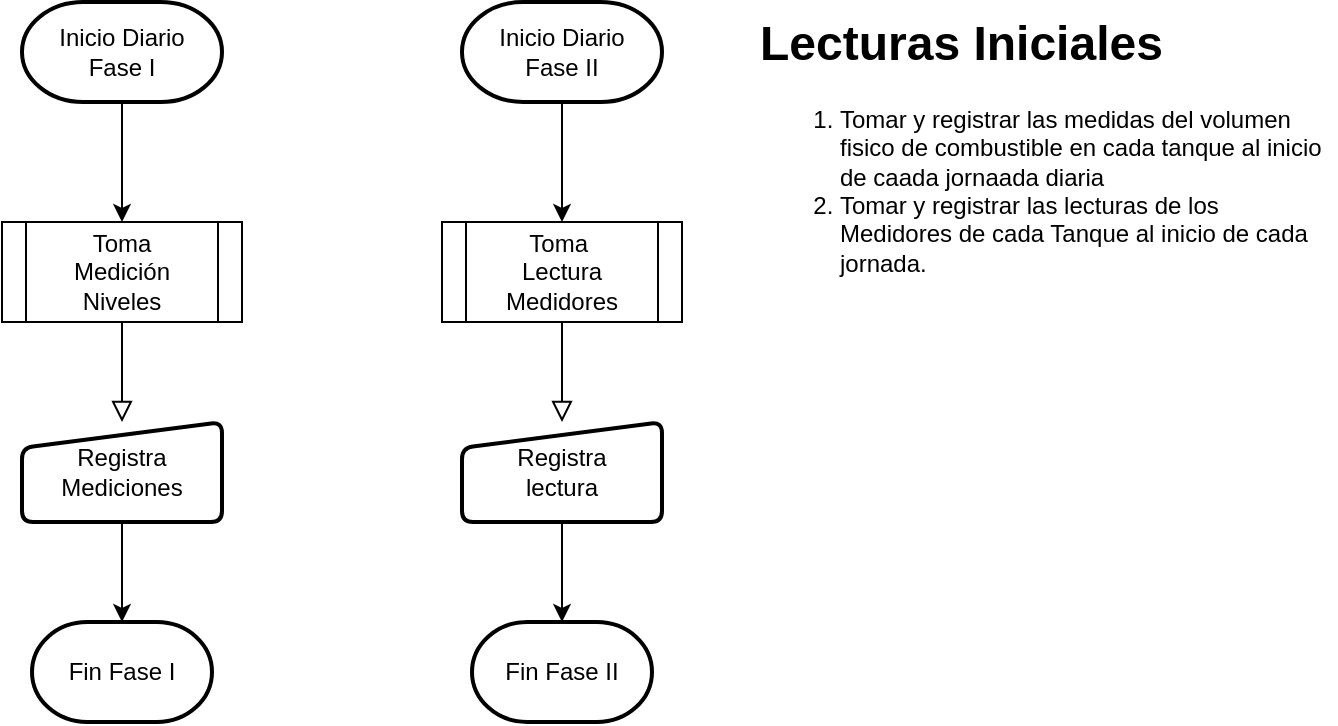 <mxfile version="24.2.3" type="github" pages="2">
  <diagram id="C5RBs43oDa-KdzZeNtuy" name="INICIO JORNADA">
    <mxGraphModel dx="880" dy="508" grid="1" gridSize="10" guides="1" tooltips="1" connect="1" arrows="1" fold="1" page="1" pageScale="1" pageWidth="827" pageHeight="1169" math="0" shadow="0">
      <root>
        <mxCell id="WIyWlLk6GJQsqaUBKTNV-0" />
        <mxCell id="WIyWlLk6GJQsqaUBKTNV-1" parent="WIyWlLk6GJQsqaUBKTNV-0" />
        <mxCell id="WIyWlLk6GJQsqaUBKTNV-4" value="" style="rounded=0;html=1;jettySize=auto;orthogonalLoop=1;fontSize=11;endArrow=block;endFill=0;endSize=8;strokeWidth=1;shadow=0;labelBackgroundColor=none;edgeStyle=orthogonalEdgeStyle;exitX=0.5;exitY=1;exitDx=0;exitDy=0;" parent="WIyWlLk6GJQsqaUBKTNV-1" source="x7VhPs1z7V3mAD25eQ-0-0" target="x7VhPs1z7V3mAD25eQ-0-1" edge="1">
          <mxGeometry y="20" relative="1" as="geometry">
            <mxPoint as="offset" />
            <mxPoint x="220" y="250" as="sourcePoint" />
            <mxPoint x="220" y="270" as="targetPoint" />
          </mxGeometry>
        </mxCell>
        <mxCell id="x7VhPs1z7V3mAD25eQ-0-0" value="&lt;div&gt;Toma &lt;br&gt;&lt;/div&gt;&lt;div&gt;Medición&lt;/div&gt;&lt;div&gt;Niveles&lt;br&gt; &lt;/div&gt;" style="shape=process;whiteSpace=wrap;html=1;backgroundOutline=1;" vertex="1" parent="WIyWlLk6GJQsqaUBKTNV-1">
          <mxGeometry x="160" y="170" width="120" height="50" as="geometry" />
        </mxCell>
        <mxCell id="x7VhPs1z7V3mAD25eQ-0-2" style="edgeStyle=orthogonalEdgeStyle;rounded=0;orthogonalLoop=1;jettySize=auto;html=1;" edge="1" parent="WIyWlLk6GJQsqaUBKTNV-1" source="x7VhPs1z7V3mAD25eQ-0-1">
          <mxGeometry relative="1" as="geometry">
            <mxPoint x="220" y="370" as="targetPoint" />
          </mxGeometry>
        </mxCell>
        <mxCell id="x7VhPs1z7V3mAD25eQ-0-1" value="&lt;div&gt;Registra&lt;/div&gt;&lt;div&gt;Mediciones&lt;br&gt;&lt;/div&gt;" style="html=1;strokeWidth=2;shape=manualInput;whiteSpace=wrap;rounded=1;size=13;arcSize=11;" vertex="1" parent="WIyWlLk6GJQsqaUBKTNV-1">
          <mxGeometry x="170" y="270" width="100" height="50" as="geometry" />
        </mxCell>
        <mxCell id="x7VhPs1z7V3mAD25eQ-0-3" value="Fin Fase I" style="strokeWidth=2;html=1;shape=mxgraph.flowchart.terminator;whiteSpace=wrap;" vertex="1" parent="WIyWlLk6GJQsqaUBKTNV-1">
          <mxGeometry x="175" y="370" width="90" height="50" as="geometry" />
        </mxCell>
        <mxCell id="x7VhPs1z7V3mAD25eQ-0-6" style="edgeStyle=orthogonalEdgeStyle;rounded=0;orthogonalLoop=1;jettySize=auto;html=1;" edge="1" parent="WIyWlLk6GJQsqaUBKTNV-1" source="x7VhPs1z7V3mAD25eQ-0-4" target="x7VhPs1z7V3mAD25eQ-0-0">
          <mxGeometry relative="1" as="geometry" />
        </mxCell>
        <mxCell id="x7VhPs1z7V3mAD25eQ-0-4" value="&lt;div&gt;Inicio Diario&lt;/div&gt;&lt;div&gt;Fase I&lt;br&gt;&lt;/div&gt;" style="strokeWidth=2;html=1;shape=mxgraph.flowchart.terminator;whiteSpace=wrap;" vertex="1" parent="WIyWlLk6GJQsqaUBKTNV-1">
          <mxGeometry x="170" y="60" width="100" height="50" as="geometry" />
        </mxCell>
        <mxCell id="wAgmFDGJR4LT82Wo-S1G-0" value="" style="rounded=0;html=1;jettySize=auto;orthogonalLoop=1;fontSize=11;endArrow=block;endFill=0;endSize=8;strokeWidth=1;shadow=0;labelBackgroundColor=none;edgeStyle=orthogonalEdgeStyle;exitX=0.5;exitY=1;exitDx=0;exitDy=0;" edge="1" source="wAgmFDGJR4LT82Wo-S1G-1" target="wAgmFDGJR4LT82Wo-S1G-3" parent="WIyWlLk6GJQsqaUBKTNV-1">
          <mxGeometry y="20" relative="1" as="geometry">
            <mxPoint as="offset" />
            <mxPoint x="440" y="250" as="sourcePoint" />
            <mxPoint x="440" y="270" as="targetPoint" />
          </mxGeometry>
        </mxCell>
        <mxCell id="wAgmFDGJR4LT82Wo-S1G-1" value="&lt;div&gt;Toma&amp;nbsp;&lt;/div&gt;&lt;div&gt;Lectura&lt;br&gt;&lt;/div&gt;&lt;div&gt;Medidores&lt;br&gt; &lt;/div&gt;" style="shape=process;whiteSpace=wrap;html=1;backgroundOutline=1;" vertex="1" parent="WIyWlLk6GJQsqaUBKTNV-1">
          <mxGeometry x="380" y="170" width="120" height="50" as="geometry" />
        </mxCell>
        <mxCell id="wAgmFDGJR4LT82Wo-S1G-2" style="edgeStyle=orthogonalEdgeStyle;rounded=0;orthogonalLoop=1;jettySize=auto;html=1;" edge="1" source="wAgmFDGJR4LT82Wo-S1G-3" parent="WIyWlLk6GJQsqaUBKTNV-1">
          <mxGeometry relative="1" as="geometry">
            <mxPoint x="440" y="370" as="targetPoint" />
          </mxGeometry>
        </mxCell>
        <mxCell id="wAgmFDGJR4LT82Wo-S1G-3" value="&lt;div&gt;Registra&lt;/div&gt;&lt;div&gt;lectura&lt;br&gt;&lt;/div&gt;" style="html=1;strokeWidth=2;shape=manualInput;whiteSpace=wrap;rounded=1;size=13;arcSize=11;" vertex="1" parent="WIyWlLk6GJQsqaUBKTNV-1">
          <mxGeometry x="390" y="270" width="100" height="50" as="geometry" />
        </mxCell>
        <mxCell id="wAgmFDGJR4LT82Wo-S1G-4" value="Fin Fase II" style="strokeWidth=2;html=1;shape=mxgraph.flowchart.terminator;whiteSpace=wrap;" vertex="1" parent="WIyWlLk6GJQsqaUBKTNV-1">
          <mxGeometry x="395" y="370" width="90" height="50" as="geometry" />
        </mxCell>
        <mxCell id="wAgmFDGJR4LT82Wo-S1G-5" style="edgeStyle=orthogonalEdgeStyle;rounded=0;orthogonalLoop=1;jettySize=auto;html=1;" edge="1" source="wAgmFDGJR4LT82Wo-S1G-6" target="wAgmFDGJR4LT82Wo-S1G-1" parent="WIyWlLk6GJQsqaUBKTNV-1">
          <mxGeometry relative="1" as="geometry" />
        </mxCell>
        <mxCell id="wAgmFDGJR4LT82Wo-S1G-6" value="&lt;div&gt;Inicio Diario&lt;/div&gt;&lt;div&gt;Fase II&lt;br&gt;&lt;/div&gt;" style="strokeWidth=2;html=1;shape=mxgraph.flowchart.terminator;whiteSpace=wrap;" vertex="1" parent="WIyWlLk6GJQsqaUBKTNV-1">
          <mxGeometry x="390" y="60" width="100" height="50" as="geometry" />
        </mxCell>
        <mxCell id="wAgmFDGJR4LT82Wo-S1G-7" value="&lt;h1 style=&quot;margin-top: 0px;&quot;&gt;Lecturas Iniciales&lt;br&gt;&lt;/h1&gt;&lt;ol&gt;&lt;li&gt;Tomar y registrar las medidas del volumen fisico de combustible en cada tanque al inicio de caada jornaada diaria&lt;/li&gt;&lt;li&gt;Tomar y registrar las lecturas de los Medidores de cada Tanque al inicio de cada jornada.&lt;/li&gt;&lt;/ol&gt;" style="text;html=1;whiteSpace=wrap;overflow=hidden;rounded=0;" vertex="1" parent="WIyWlLk6GJQsqaUBKTNV-1">
          <mxGeometry x="537" y="60" width="290" height="150" as="geometry" />
        </mxCell>
      </root>
    </mxGraphModel>
  </diagram>
  <diagram id="pT7MzxecGG4wujVrWrOr" name="Página-2">
    <mxGraphModel dx="880" dy="508" grid="1" gridSize="10" guides="1" tooltips="1" connect="1" arrows="1" fold="1" page="1" pageScale="1" pageWidth="827" pageHeight="1169" math="0" shadow="0">
      <root>
        <mxCell id="0" />
        <mxCell id="1" parent="0" />
        <mxCell id="-Nrn2JkLKy3yYLWhkv5x-1" value="&lt;div&gt;Empleado&lt;/div&gt;&lt;div&gt;Encargado&lt;br&gt;&lt;/div&gt;" style="shape=umlActor;verticalLabelPosition=bottom;verticalAlign=top;html=1;outlineConnect=0;" vertex="1" parent="1">
          <mxGeometry x="50" y="170" width="80" height="160" as="geometry" />
        </mxCell>
        <mxCell id="-Nrn2JkLKy3yYLWhkv5x-10" style="edgeStyle=orthogonalEdgeStyle;rounded=0;orthogonalLoop=1;jettySize=auto;html=1;entryX=1;entryY=0.333;entryDx=0;entryDy=0;entryPerimeter=0;" edge="1" parent="1" source="-Nrn2JkLKy3yYLWhkv5x-3" target="-Nrn2JkLKy3yYLWhkv5x-1">
          <mxGeometry relative="1" as="geometry">
            <mxPoint x="210" y="230" as="targetPoint" />
          </mxGeometry>
        </mxCell>
        <mxCell id="-Nrn2JkLKy3yYLWhkv5x-3" value="&lt;div&gt;Registros&lt;/div&gt;&lt;div&gt;Tanques&lt;br&gt;&lt;/div&gt;" style="swimlane;fontStyle=0;childLayout=stackLayout;horizontal=1;startSize=30;horizontalStack=0;resizeParent=1;resizeParentMax=0;resizeLast=0;collapsible=1;marginBottom=0;whiteSpace=wrap;html=1;" vertex="1" parent="1">
          <mxGeometry x="290" y="100" width="140" height="120" as="geometry">
            <mxRectangle x="320" y="110" width="90" height="40" as="alternateBounds" />
          </mxGeometry>
        </mxCell>
        <mxCell id="-Nrn2JkLKy3yYLWhkv5x-4" value="&lt;div&gt;Incluir datos&lt;/div&gt;" style="text;strokeColor=none;fillColor=none;align=left;verticalAlign=middle;spacingLeft=4;spacingRight=4;overflow=hidden;points=[[0,0.5],[1,0.5]];portConstraint=eastwest;rotatable=0;whiteSpace=wrap;html=1;" vertex="1" parent="-Nrn2JkLKy3yYLWhkv5x-3">
          <mxGeometry y="30" width="140" height="30" as="geometry" />
        </mxCell>
        <mxCell id="-Nrn2JkLKy3yYLWhkv5x-5" value="Modificar datos" style="text;strokeColor=none;fillColor=none;align=left;verticalAlign=middle;spacingLeft=4;spacingRight=4;overflow=hidden;points=[[0,0.5],[1,0.5]];portConstraint=eastwest;rotatable=0;whiteSpace=wrap;html=1;" vertex="1" parent="-Nrn2JkLKy3yYLWhkv5x-3">
          <mxGeometry y="60" width="140" height="30" as="geometry" />
        </mxCell>
        <mxCell id="-Nrn2JkLKy3yYLWhkv5x-6" value="Eliminar datos" style="text;strokeColor=none;fillColor=none;align=left;verticalAlign=middle;spacingLeft=4;spacingRight=4;overflow=hidden;points=[[0,0.5],[1,0.5]];portConstraint=eastwest;rotatable=0;whiteSpace=wrap;html=1;" vertex="1" parent="-Nrn2JkLKy3yYLWhkv5x-3">
          <mxGeometry y="90" width="140" height="30" as="geometry" />
        </mxCell>
        <mxCell id="-Nrn2JkLKy3yYLWhkv5x-11" value="&lt;div&gt;Registros&lt;/div&gt;&lt;div&gt;Medidores&lt;br&gt;&lt;/div&gt;" style="swimlane;fontStyle=0;childLayout=stackLayout;horizontal=1;startSize=30;horizontalStack=0;resizeParent=1;resizeParentMax=0;resizeLast=0;collapsible=1;marginBottom=0;whiteSpace=wrap;html=1;" vertex="1" parent="1">
          <mxGeometry x="290" y="240" width="140" height="120" as="geometry">
            <mxRectangle x="320" y="110" width="90" height="40" as="alternateBounds" />
          </mxGeometry>
        </mxCell>
        <mxCell id="-Nrn2JkLKy3yYLWhkv5x-12" value="&lt;div&gt;Incluir datos&lt;/div&gt;" style="text;strokeColor=none;fillColor=none;align=left;verticalAlign=middle;spacingLeft=4;spacingRight=4;overflow=hidden;points=[[0,0.5],[1,0.5]];portConstraint=eastwest;rotatable=0;whiteSpace=wrap;html=1;" vertex="1" parent="-Nrn2JkLKy3yYLWhkv5x-11">
          <mxGeometry y="30" width="140" height="30" as="geometry" />
        </mxCell>
        <mxCell id="-Nrn2JkLKy3yYLWhkv5x-13" value="Modificar datos" style="text;strokeColor=none;fillColor=none;align=left;verticalAlign=middle;spacingLeft=4;spacingRight=4;overflow=hidden;points=[[0,0.5],[1,0.5]];portConstraint=eastwest;rotatable=0;whiteSpace=wrap;html=1;" vertex="1" parent="-Nrn2JkLKy3yYLWhkv5x-11">
          <mxGeometry y="60" width="140" height="30" as="geometry" />
        </mxCell>
        <mxCell id="-Nrn2JkLKy3yYLWhkv5x-14" value="Eliminar datos" style="text;strokeColor=none;fillColor=none;align=left;verticalAlign=middle;spacingLeft=4;spacingRight=4;overflow=hidden;points=[[0,0.5],[1,0.5]];portConstraint=eastwest;rotatable=0;whiteSpace=wrap;html=1;" vertex="1" parent="-Nrn2JkLKy3yYLWhkv5x-11">
          <mxGeometry y="90" width="140" height="30" as="geometry" />
        </mxCell>
        <mxCell id="-Nrn2JkLKy3yYLWhkv5x-15" style="edgeStyle=orthogonalEdgeStyle;rounded=0;orthogonalLoop=1;jettySize=auto;html=1;" edge="1" parent="1" source="-Nrn2JkLKy3yYLWhkv5x-13" target="-Nrn2JkLKy3yYLWhkv5x-1">
          <mxGeometry relative="1" as="geometry" />
        </mxCell>
      </root>
    </mxGraphModel>
  </diagram>
</mxfile>
